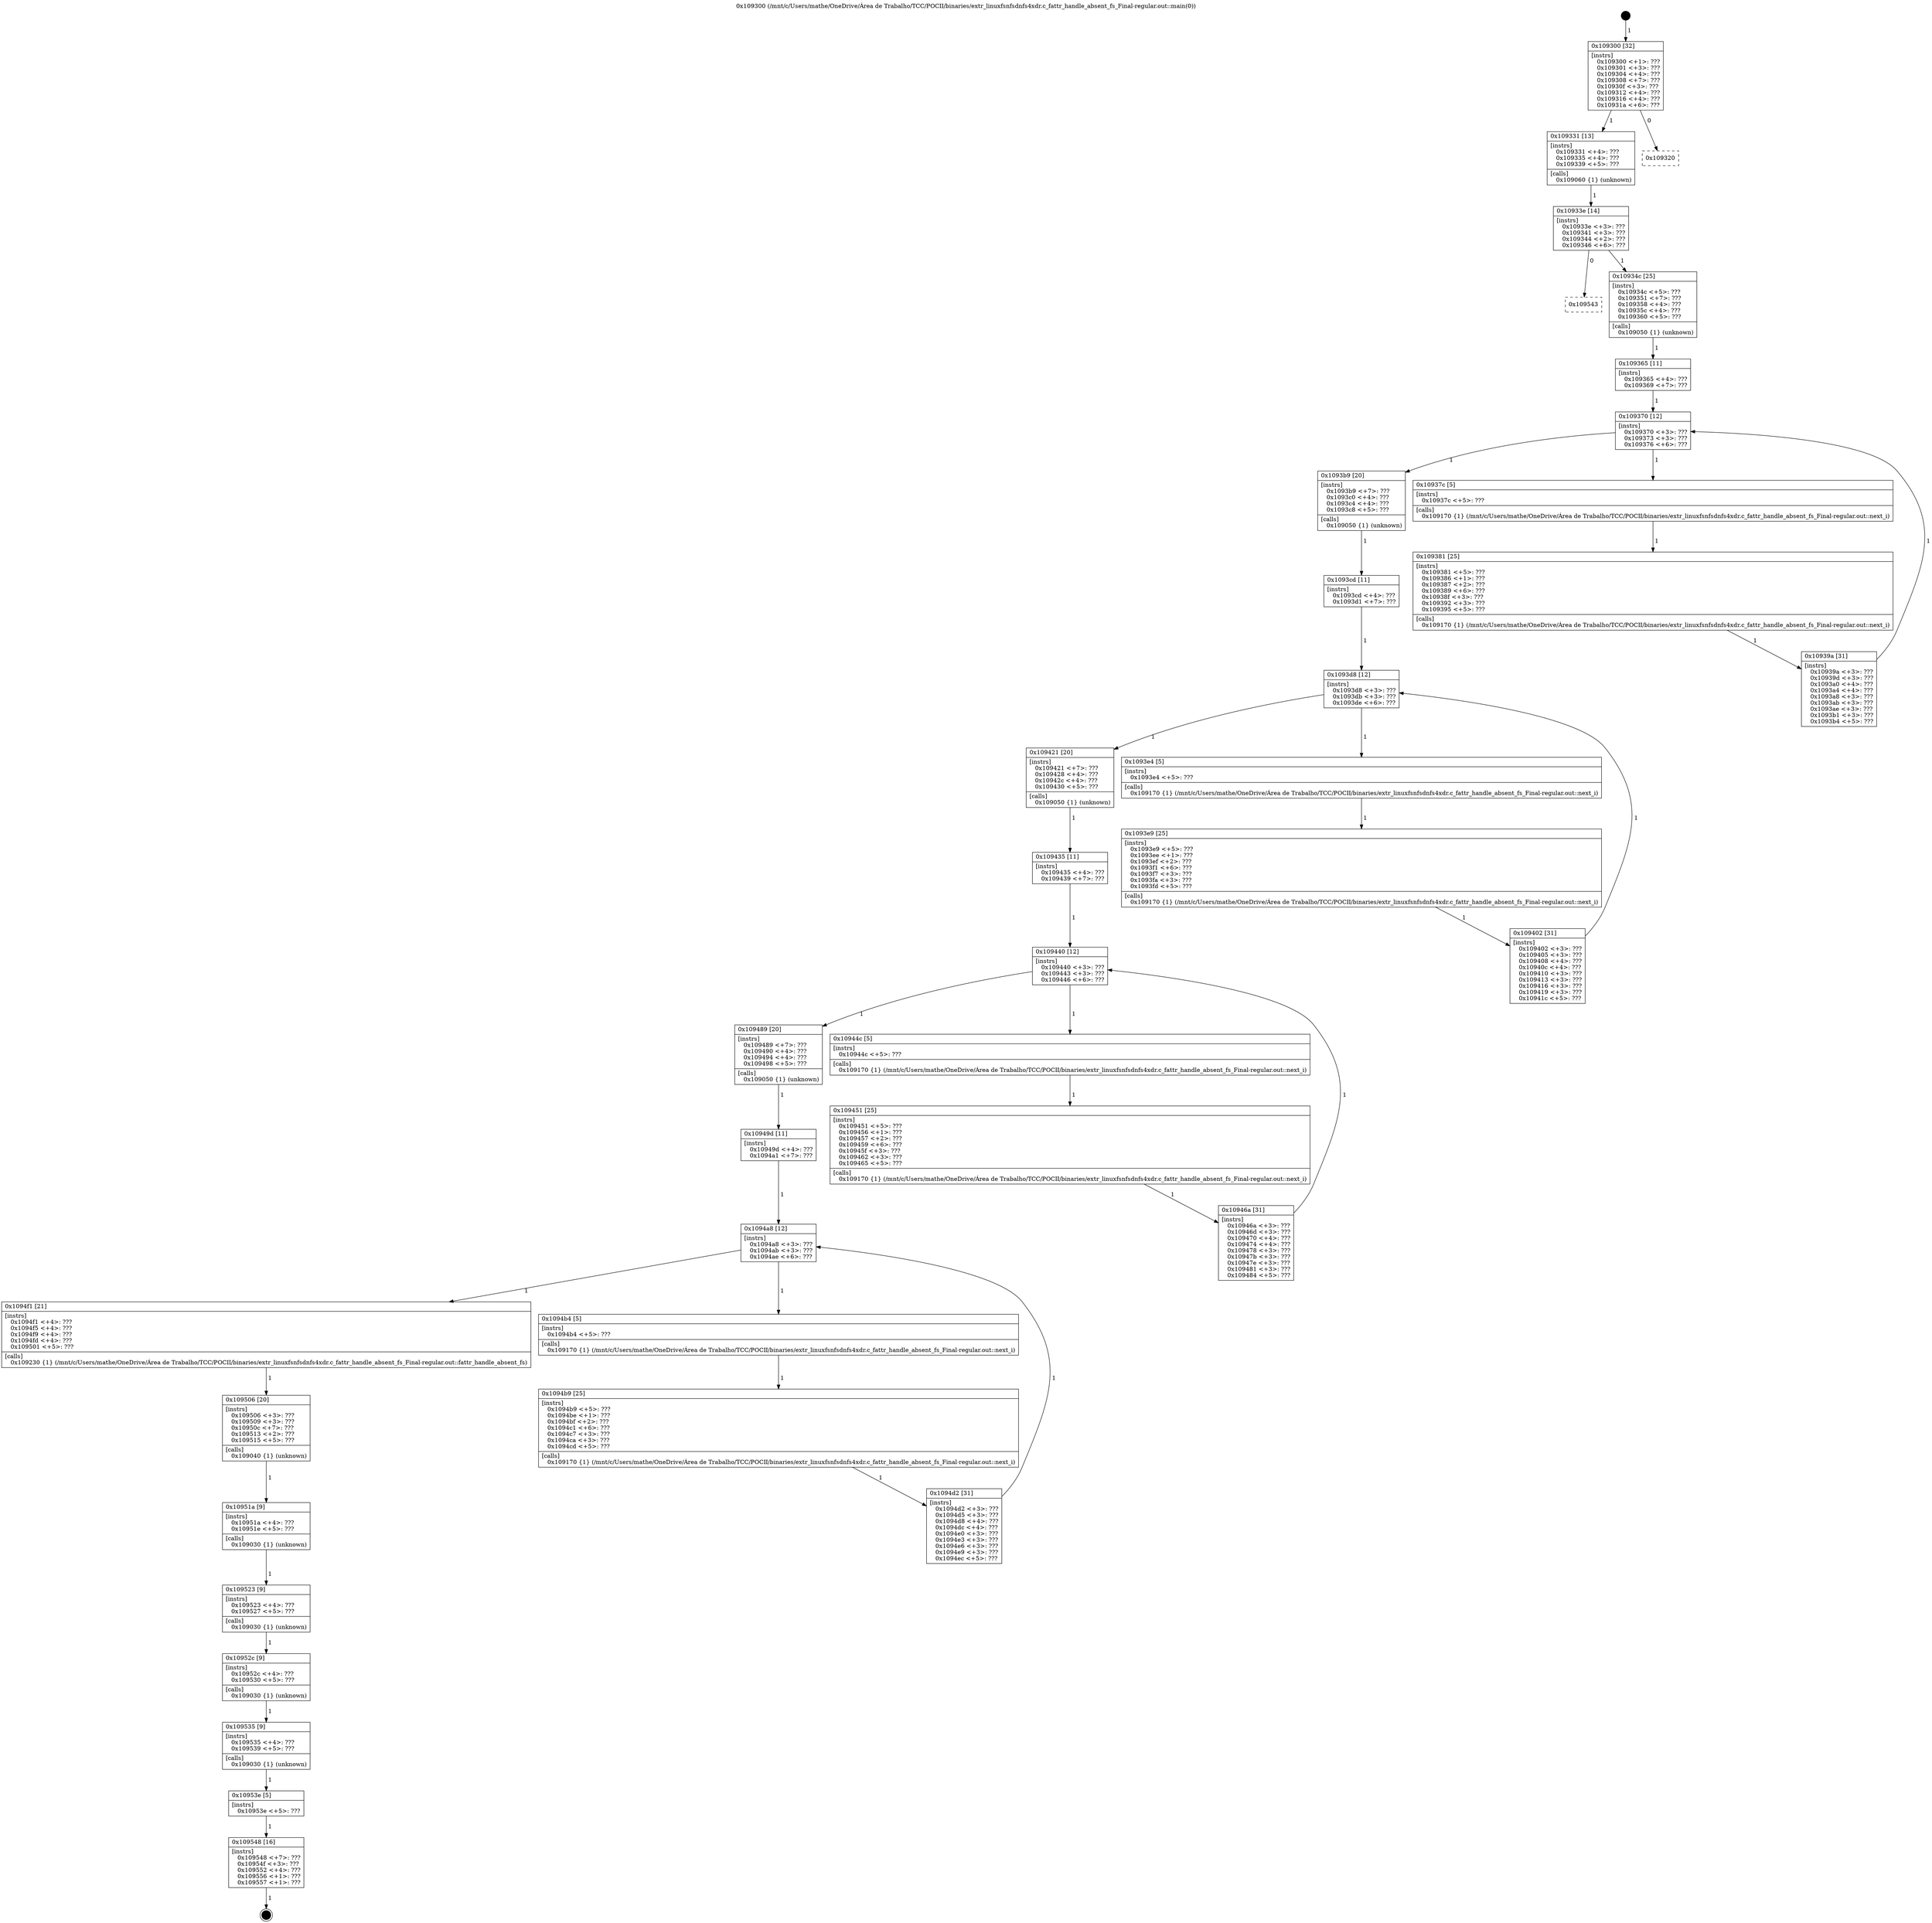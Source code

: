 digraph "0x109300" {
  label = "0x109300 (/mnt/c/Users/mathe/OneDrive/Área de Trabalho/TCC/POCII/binaries/extr_linuxfsnfsdnfs4xdr.c_fattr_handle_absent_fs_Final-regular.out::main(0))"
  labelloc = "t"
  node[shape=record]

  Entry [label="",width=0.3,height=0.3,shape=circle,fillcolor=black,style=filled]
  "0x109300" [label="{
     0x109300 [32]\l
     | [instrs]\l
     &nbsp;&nbsp;0x109300 \<+1\>: ???\l
     &nbsp;&nbsp;0x109301 \<+3\>: ???\l
     &nbsp;&nbsp;0x109304 \<+4\>: ???\l
     &nbsp;&nbsp;0x109308 \<+7\>: ???\l
     &nbsp;&nbsp;0x10930f \<+3\>: ???\l
     &nbsp;&nbsp;0x109312 \<+4\>: ???\l
     &nbsp;&nbsp;0x109316 \<+4\>: ???\l
     &nbsp;&nbsp;0x10931a \<+6\>: ???\l
  }"]
  "0x109331" [label="{
     0x109331 [13]\l
     | [instrs]\l
     &nbsp;&nbsp;0x109331 \<+4\>: ???\l
     &nbsp;&nbsp;0x109335 \<+4\>: ???\l
     &nbsp;&nbsp;0x109339 \<+5\>: ???\l
     | [calls]\l
     &nbsp;&nbsp;0x109060 \{1\} (unknown)\l
  }"]
  "0x109320" [label="{
     0x109320\l
  }", style=dashed]
  "0x10933e" [label="{
     0x10933e [14]\l
     | [instrs]\l
     &nbsp;&nbsp;0x10933e \<+3\>: ???\l
     &nbsp;&nbsp;0x109341 \<+3\>: ???\l
     &nbsp;&nbsp;0x109344 \<+2\>: ???\l
     &nbsp;&nbsp;0x109346 \<+6\>: ???\l
  }"]
  "0x109543" [label="{
     0x109543\l
  }", style=dashed]
  "0x10934c" [label="{
     0x10934c [25]\l
     | [instrs]\l
     &nbsp;&nbsp;0x10934c \<+5\>: ???\l
     &nbsp;&nbsp;0x109351 \<+7\>: ???\l
     &nbsp;&nbsp;0x109358 \<+4\>: ???\l
     &nbsp;&nbsp;0x10935c \<+4\>: ???\l
     &nbsp;&nbsp;0x109360 \<+5\>: ???\l
     | [calls]\l
     &nbsp;&nbsp;0x109050 \{1\} (unknown)\l
  }"]
  Exit [label="",width=0.3,height=0.3,shape=circle,fillcolor=black,style=filled,peripheries=2]
  "0x109370" [label="{
     0x109370 [12]\l
     | [instrs]\l
     &nbsp;&nbsp;0x109370 \<+3\>: ???\l
     &nbsp;&nbsp;0x109373 \<+3\>: ???\l
     &nbsp;&nbsp;0x109376 \<+6\>: ???\l
  }"]
  "0x1093b9" [label="{
     0x1093b9 [20]\l
     | [instrs]\l
     &nbsp;&nbsp;0x1093b9 \<+7\>: ???\l
     &nbsp;&nbsp;0x1093c0 \<+4\>: ???\l
     &nbsp;&nbsp;0x1093c4 \<+4\>: ???\l
     &nbsp;&nbsp;0x1093c8 \<+5\>: ???\l
     | [calls]\l
     &nbsp;&nbsp;0x109050 \{1\} (unknown)\l
  }"]
  "0x10937c" [label="{
     0x10937c [5]\l
     | [instrs]\l
     &nbsp;&nbsp;0x10937c \<+5\>: ???\l
     | [calls]\l
     &nbsp;&nbsp;0x109170 \{1\} (/mnt/c/Users/mathe/OneDrive/Área de Trabalho/TCC/POCII/binaries/extr_linuxfsnfsdnfs4xdr.c_fattr_handle_absent_fs_Final-regular.out::next_i)\l
  }"]
  "0x109381" [label="{
     0x109381 [25]\l
     | [instrs]\l
     &nbsp;&nbsp;0x109381 \<+5\>: ???\l
     &nbsp;&nbsp;0x109386 \<+1\>: ???\l
     &nbsp;&nbsp;0x109387 \<+2\>: ???\l
     &nbsp;&nbsp;0x109389 \<+6\>: ???\l
     &nbsp;&nbsp;0x10938f \<+3\>: ???\l
     &nbsp;&nbsp;0x109392 \<+3\>: ???\l
     &nbsp;&nbsp;0x109395 \<+5\>: ???\l
     | [calls]\l
     &nbsp;&nbsp;0x109170 \{1\} (/mnt/c/Users/mathe/OneDrive/Área de Trabalho/TCC/POCII/binaries/extr_linuxfsnfsdnfs4xdr.c_fattr_handle_absent_fs_Final-regular.out::next_i)\l
  }"]
  "0x10939a" [label="{
     0x10939a [31]\l
     | [instrs]\l
     &nbsp;&nbsp;0x10939a \<+3\>: ???\l
     &nbsp;&nbsp;0x10939d \<+3\>: ???\l
     &nbsp;&nbsp;0x1093a0 \<+4\>: ???\l
     &nbsp;&nbsp;0x1093a4 \<+4\>: ???\l
     &nbsp;&nbsp;0x1093a8 \<+3\>: ???\l
     &nbsp;&nbsp;0x1093ab \<+3\>: ???\l
     &nbsp;&nbsp;0x1093ae \<+3\>: ???\l
     &nbsp;&nbsp;0x1093b1 \<+3\>: ???\l
     &nbsp;&nbsp;0x1093b4 \<+5\>: ???\l
  }"]
  "0x109365" [label="{
     0x109365 [11]\l
     | [instrs]\l
     &nbsp;&nbsp;0x109365 \<+4\>: ???\l
     &nbsp;&nbsp;0x109369 \<+7\>: ???\l
  }"]
  "0x1093d8" [label="{
     0x1093d8 [12]\l
     | [instrs]\l
     &nbsp;&nbsp;0x1093d8 \<+3\>: ???\l
     &nbsp;&nbsp;0x1093db \<+3\>: ???\l
     &nbsp;&nbsp;0x1093de \<+6\>: ???\l
  }"]
  "0x109421" [label="{
     0x109421 [20]\l
     | [instrs]\l
     &nbsp;&nbsp;0x109421 \<+7\>: ???\l
     &nbsp;&nbsp;0x109428 \<+4\>: ???\l
     &nbsp;&nbsp;0x10942c \<+4\>: ???\l
     &nbsp;&nbsp;0x109430 \<+5\>: ???\l
     | [calls]\l
     &nbsp;&nbsp;0x109050 \{1\} (unknown)\l
  }"]
  "0x1093e4" [label="{
     0x1093e4 [5]\l
     | [instrs]\l
     &nbsp;&nbsp;0x1093e4 \<+5\>: ???\l
     | [calls]\l
     &nbsp;&nbsp;0x109170 \{1\} (/mnt/c/Users/mathe/OneDrive/Área de Trabalho/TCC/POCII/binaries/extr_linuxfsnfsdnfs4xdr.c_fattr_handle_absent_fs_Final-regular.out::next_i)\l
  }"]
  "0x1093e9" [label="{
     0x1093e9 [25]\l
     | [instrs]\l
     &nbsp;&nbsp;0x1093e9 \<+5\>: ???\l
     &nbsp;&nbsp;0x1093ee \<+1\>: ???\l
     &nbsp;&nbsp;0x1093ef \<+2\>: ???\l
     &nbsp;&nbsp;0x1093f1 \<+6\>: ???\l
     &nbsp;&nbsp;0x1093f7 \<+3\>: ???\l
     &nbsp;&nbsp;0x1093fa \<+3\>: ???\l
     &nbsp;&nbsp;0x1093fd \<+5\>: ???\l
     | [calls]\l
     &nbsp;&nbsp;0x109170 \{1\} (/mnt/c/Users/mathe/OneDrive/Área de Trabalho/TCC/POCII/binaries/extr_linuxfsnfsdnfs4xdr.c_fattr_handle_absent_fs_Final-regular.out::next_i)\l
  }"]
  "0x109402" [label="{
     0x109402 [31]\l
     | [instrs]\l
     &nbsp;&nbsp;0x109402 \<+3\>: ???\l
     &nbsp;&nbsp;0x109405 \<+3\>: ???\l
     &nbsp;&nbsp;0x109408 \<+4\>: ???\l
     &nbsp;&nbsp;0x10940c \<+4\>: ???\l
     &nbsp;&nbsp;0x109410 \<+3\>: ???\l
     &nbsp;&nbsp;0x109413 \<+3\>: ???\l
     &nbsp;&nbsp;0x109416 \<+3\>: ???\l
     &nbsp;&nbsp;0x109419 \<+3\>: ???\l
     &nbsp;&nbsp;0x10941c \<+5\>: ???\l
  }"]
  "0x1093cd" [label="{
     0x1093cd [11]\l
     | [instrs]\l
     &nbsp;&nbsp;0x1093cd \<+4\>: ???\l
     &nbsp;&nbsp;0x1093d1 \<+7\>: ???\l
  }"]
  "0x109440" [label="{
     0x109440 [12]\l
     | [instrs]\l
     &nbsp;&nbsp;0x109440 \<+3\>: ???\l
     &nbsp;&nbsp;0x109443 \<+3\>: ???\l
     &nbsp;&nbsp;0x109446 \<+6\>: ???\l
  }"]
  "0x109489" [label="{
     0x109489 [20]\l
     | [instrs]\l
     &nbsp;&nbsp;0x109489 \<+7\>: ???\l
     &nbsp;&nbsp;0x109490 \<+4\>: ???\l
     &nbsp;&nbsp;0x109494 \<+4\>: ???\l
     &nbsp;&nbsp;0x109498 \<+5\>: ???\l
     | [calls]\l
     &nbsp;&nbsp;0x109050 \{1\} (unknown)\l
  }"]
  "0x10944c" [label="{
     0x10944c [5]\l
     | [instrs]\l
     &nbsp;&nbsp;0x10944c \<+5\>: ???\l
     | [calls]\l
     &nbsp;&nbsp;0x109170 \{1\} (/mnt/c/Users/mathe/OneDrive/Área de Trabalho/TCC/POCII/binaries/extr_linuxfsnfsdnfs4xdr.c_fattr_handle_absent_fs_Final-regular.out::next_i)\l
  }"]
  "0x109451" [label="{
     0x109451 [25]\l
     | [instrs]\l
     &nbsp;&nbsp;0x109451 \<+5\>: ???\l
     &nbsp;&nbsp;0x109456 \<+1\>: ???\l
     &nbsp;&nbsp;0x109457 \<+2\>: ???\l
     &nbsp;&nbsp;0x109459 \<+6\>: ???\l
     &nbsp;&nbsp;0x10945f \<+3\>: ???\l
     &nbsp;&nbsp;0x109462 \<+3\>: ???\l
     &nbsp;&nbsp;0x109465 \<+5\>: ???\l
     | [calls]\l
     &nbsp;&nbsp;0x109170 \{1\} (/mnt/c/Users/mathe/OneDrive/Área de Trabalho/TCC/POCII/binaries/extr_linuxfsnfsdnfs4xdr.c_fattr_handle_absent_fs_Final-regular.out::next_i)\l
  }"]
  "0x10946a" [label="{
     0x10946a [31]\l
     | [instrs]\l
     &nbsp;&nbsp;0x10946a \<+3\>: ???\l
     &nbsp;&nbsp;0x10946d \<+3\>: ???\l
     &nbsp;&nbsp;0x109470 \<+4\>: ???\l
     &nbsp;&nbsp;0x109474 \<+4\>: ???\l
     &nbsp;&nbsp;0x109478 \<+3\>: ???\l
     &nbsp;&nbsp;0x10947b \<+3\>: ???\l
     &nbsp;&nbsp;0x10947e \<+3\>: ???\l
     &nbsp;&nbsp;0x109481 \<+3\>: ???\l
     &nbsp;&nbsp;0x109484 \<+5\>: ???\l
  }"]
  "0x109435" [label="{
     0x109435 [11]\l
     | [instrs]\l
     &nbsp;&nbsp;0x109435 \<+4\>: ???\l
     &nbsp;&nbsp;0x109439 \<+7\>: ???\l
  }"]
  "0x1094a8" [label="{
     0x1094a8 [12]\l
     | [instrs]\l
     &nbsp;&nbsp;0x1094a8 \<+3\>: ???\l
     &nbsp;&nbsp;0x1094ab \<+3\>: ???\l
     &nbsp;&nbsp;0x1094ae \<+6\>: ???\l
  }"]
  "0x1094f1" [label="{
     0x1094f1 [21]\l
     | [instrs]\l
     &nbsp;&nbsp;0x1094f1 \<+4\>: ???\l
     &nbsp;&nbsp;0x1094f5 \<+4\>: ???\l
     &nbsp;&nbsp;0x1094f9 \<+4\>: ???\l
     &nbsp;&nbsp;0x1094fd \<+4\>: ???\l
     &nbsp;&nbsp;0x109501 \<+5\>: ???\l
     | [calls]\l
     &nbsp;&nbsp;0x109230 \{1\} (/mnt/c/Users/mathe/OneDrive/Área de Trabalho/TCC/POCII/binaries/extr_linuxfsnfsdnfs4xdr.c_fattr_handle_absent_fs_Final-regular.out::fattr_handle_absent_fs)\l
  }"]
  "0x1094b4" [label="{
     0x1094b4 [5]\l
     | [instrs]\l
     &nbsp;&nbsp;0x1094b4 \<+5\>: ???\l
     | [calls]\l
     &nbsp;&nbsp;0x109170 \{1\} (/mnt/c/Users/mathe/OneDrive/Área de Trabalho/TCC/POCII/binaries/extr_linuxfsnfsdnfs4xdr.c_fattr_handle_absent_fs_Final-regular.out::next_i)\l
  }"]
  "0x1094b9" [label="{
     0x1094b9 [25]\l
     | [instrs]\l
     &nbsp;&nbsp;0x1094b9 \<+5\>: ???\l
     &nbsp;&nbsp;0x1094be \<+1\>: ???\l
     &nbsp;&nbsp;0x1094bf \<+2\>: ???\l
     &nbsp;&nbsp;0x1094c1 \<+6\>: ???\l
     &nbsp;&nbsp;0x1094c7 \<+3\>: ???\l
     &nbsp;&nbsp;0x1094ca \<+3\>: ???\l
     &nbsp;&nbsp;0x1094cd \<+5\>: ???\l
     | [calls]\l
     &nbsp;&nbsp;0x109170 \{1\} (/mnt/c/Users/mathe/OneDrive/Área de Trabalho/TCC/POCII/binaries/extr_linuxfsnfsdnfs4xdr.c_fattr_handle_absent_fs_Final-regular.out::next_i)\l
  }"]
  "0x1094d2" [label="{
     0x1094d2 [31]\l
     | [instrs]\l
     &nbsp;&nbsp;0x1094d2 \<+3\>: ???\l
     &nbsp;&nbsp;0x1094d5 \<+3\>: ???\l
     &nbsp;&nbsp;0x1094d8 \<+4\>: ???\l
     &nbsp;&nbsp;0x1094dc \<+4\>: ???\l
     &nbsp;&nbsp;0x1094e0 \<+3\>: ???\l
     &nbsp;&nbsp;0x1094e3 \<+3\>: ???\l
     &nbsp;&nbsp;0x1094e6 \<+3\>: ???\l
     &nbsp;&nbsp;0x1094e9 \<+3\>: ???\l
     &nbsp;&nbsp;0x1094ec \<+5\>: ???\l
  }"]
  "0x10949d" [label="{
     0x10949d [11]\l
     | [instrs]\l
     &nbsp;&nbsp;0x10949d \<+4\>: ???\l
     &nbsp;&nbsp;0x1094a1 \<+7\>: ???\l
  }"]
  "0x109506" [label="{
     0x109506 [20]\l
     | [instrs]\l
     &nbsp;&nbsp;0x109506 \<+3\>: ???\l
     &nbsp;&nbsp;0x109509 \<+3\>: ???\l
     &nbsp;&nbsp;0x10950c \<+7\>: ???\l
     &nbsp;&nbsp;0x109513 \<+2\>: ???\l
     &nbsp;&nbsp;0x109515 \<+5\>: ???\l
     | [calls]\l
     &nbsp;&nbsp;0x109040 \{1\} (unknown)\l
  }"]
  "0x10951a" [label="{
     0x10951a [9]\l
     | [instrs]\l
     &nbsp;&nbsp;0x10951a \<+4\>: ???\l
     &nbsp;&nbsp;0x10951e \<+5\>: ???\l
     | [calls]\l
     &nbsp;&nbsp;0x109030 \{1\} (unknown)\l
  }"]
  "0x109523" [label="{
     0x109523 [9]\l
     | [instrs]\l
     &nbsp;&nbsp;0x109523 \<+4\>: ???\l
     &nbsp;&nbsp;0x109527 \<+5\>: ???\l
     | [calls]\l
     &nbsp;&nbsp;0x109030 \{1\} (unknown)\l
  }"]
  "0x10952c" [label="{
     0x10952c [9]\l
     | [instrs]\l
     &nbsp;&nbsp;0x10952c \<+4\>: ???\l
     &nbsp;&nbsp;0x109530 \<+5\>: ???\l
     | [calls]\l
     &nbsp;&nbsp;0x109030 \{1\} (unknown)\l
  }"]
  "0x109535" [label="{
     0x109535 [9]\l
     | [instrs]\l
     &nbsp;&nbsp;0x109535 \<+4\>: ???\l
     &nbsp;&nbsp;0x109539 \<+5\>: ???\l
     | [calls]\l
     &nbsp;&nbsp;0x109030 \{1\} (unknown)\l
  }"]
  "0x10953e" [label="{
     0x10953e [5]\l
     | [instrs]\l
     &nbsp;&nbsp;0x10953e \<+5\>: ???\l
  }"]
  "0x109548" [label="{
     0x109548 [16]\l
     | [instrs]\l
     &nbsp;&nbsp;0x109548 \<+7\>: ???\l
     &nbsp;&nbsp;0x10954f \<+3\>: ???\l
     &nbsp;&nbsp;0x109552 \<+4\>: ???\l
     &nbsp;&nbsp;0x109556 \<+1\>: ???\l
     &nbsp;&nbsp;0x109557 \<+1\>: ???\l
  }"]
  Entry -> "0x109300" [label=" 1"]
  "0x109300" -> "0x109331" [label=" 1"]
  "0x109300" -> "0x109320" [label=" 0"]
  "0x109331" -> "0x10933e" [label=" 1"]
  "0x10933e" -> "0x109543" [label=" 0"]
  "0x10933e" -> "0x10934c" [label=" 1"]
  "0x109548" -> Exit [label=" 1"]
  "0x10934c" -> "0x109365" [label=" 1"]
  "0x109370" -> "0x1093b9" [label=" 1"]
  "0x109370" -> "0x10937c" [label=" 1"]
  "0x10937c" -> "0x109381" [label=" 1"]
  "0x109381" -> "0x10939a" [label=" 1"]
  "0x109365" -> "0x109370" [label=" 1"]
  "0x10939a" -> "0x109370" [label=" 1"]
  "0x1093b9" -> "0x1093cd" [label=" 1"]
  "0x1093d8" -> "0x109421" [label=" 1"]
  "0x1093d8" -> "0x1093e4" [label=" 1"]
  "0x1093e4" -> "0x1093e9" [label=" 1"]
  "0x1093e9" -> "0x109402" [label=" 1"]
  "0x1093cd" -> "0x1093d8" [label=" 1"]
  "0x109402" -> "0x1093d8" [label=" 1"]
  "0x109421" -> "0x109435" [label=" 1"]
  "0x109440" -> "0x109489" [label=" 1"]
  "0x109440" -> "0x10944c" [label=" 1"]
  "0x10944c" -> "0x109451" [label=" 1"]
  "0x109451" -> "0x10946a" [label=" 1"]
  "0x109435" -> "0x109440" [label=" 1"]
  "0x10946a" -> "0x109440" [label=" 1"]
  "0x109489" -> "0x10949d" [label=" 1"]
  "0x1094a8" -> "0x1094f1" [label=" 1"]
  "0x1094a8" -> "0x1094b4" [label=" 1"]
  "0x1094b4" -> "0x1094b9" [label=" 1"]
  "0x1094b9" -> "0x1094d2" [label=" 1"]
  "0x10949d" -> "0x1094a8" [label=" 1"]
  "0x1094d2" -> "0x1094a8" [label=" 1"]
  "0x1094f1" -> "0x109506" [label=" 1"]
  "0x109506" -> "0x10951a" [label=" 1"]
  "0x10951a" -> "0x109523" [label=" 1"]
  "0x109523" -> "0x10952c" [label=" 1"]
  "0x10952c" -> "0x109535" [label=" 1"]
  "0x109535" -> "0x10953e" [label=" 1"]
  "0x10953e" -> "0x109548" [label=" 1"]
}
